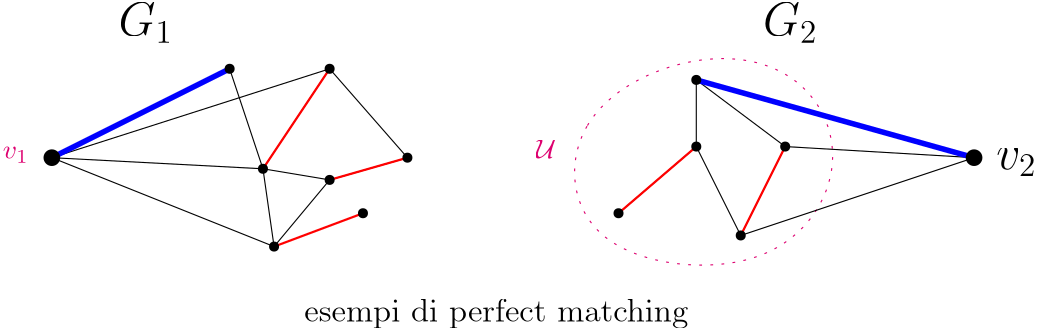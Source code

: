 <?xml version="1.0"?>
<!DOCTYPE ipe SYSTEM "ipe.dtd">
<ipe version="70218" creator="Ipe 7.2.28">
<info created="D:20250601130314" modified="D:20250601130335"/>
<ipestyle name="basic">
<symbol name="arrow/arc(spx)">
<path stroke="sym-stroke" fill="sym-stroke" pen="sym-pen">
0 0 m
-1 0.333 l
-1 -0.333 l
h
</path>
</symbol>
<symbol name="arrow/farc(spx)">
<path stroke="sym-stroke" fill="white" pen="sym-pen">
0 0 m
-1 0.333 l
-1 -0.333 l
h
</path>
</symbol>
<symbol name="arrow/ptarc(spx)">
<path stroke="sym-stroke" fill="sym-stroke" pen="sym-pen">
0 0 m
-1 0.333 l
-0.8 0 l
-1 -0.333 l
h
</path>
</symbol>
<symbol name="arrow/fptarc(spx)">
<path stroke="sym-stroke" fill="white" pen="sym-pen">
0 0 m
-1 0.333 l
-0.8 0 l
-1 -0.333 l
h
</path>
</symbol>
<symbol name="mark/circle(sx)" transformations="translations">
<path fill="sym-stroke">
0.6 0 0 0.6 0 0 e
0.4 0 0 0.4 0 0 e
</path>
</symbol>
<symbol name="mark/disk(sx)" transformations="translations">
<path fill="sym-stroke">
0.6 0 0 0.6 0 0 e
</path>
</symbol>
<symbol name="mark/fdisk(sfx)" transformations="translations">
<group>
<path fill="sym-fill">
0.5 0 0 0.5 0 0 e
</path>
<path fill="sym-stroke" fillrule="eofill">
0.6 0 0 0.6 0 0 e
0.4 0 0 0.4 0 0 e
</path>
</group>
</symbol>
<symbol name="mark/box(sx)" transformations="translations">
<path fill="sym-stroke" fillrule="eofill">
-0.6 -0.6 m
0.6 -0.6 l
0.6 0.6 l
-0.6 0.6 l
h
-0.4 -0.4 m
0.4 -0.4 l
0.4 0.4 l
-0.4 0.4 l
h
</path>
</symbol>
<symbol name="mark/square(sx)" transformations="translations">
<path fill="sym-stroke">
-0.6 -0.6 m
0.6 -0.6 l
0.6 0.6 l
-0.6 0.6 l
h
</path>
</symbol>
<symbol name="mark/fsquare(sfx)" transformations="translations">
<group>
<path fill="sym-fill">
-0.5 -0.5 m
0.5 -0.5 l
0.5 0.5 l
-0.5 0.5 l
h
</path>
<path fill="sym-stroke" fillrule="eofill">
-0.6 -0.6 m
0.6 -0.6 l
0.6 0.6 l
-0.6 0.6 l
h
-0.4 -0.4 m
0.4 -0.4 l
0.4 0.4 l
-0.4 0.4 l
h
</path>
</group>
</symbol>
<symbol name="mark/cross(sx)" transformations="translations">
<group>
<path fill="sym-stroke">
-0.43 -0.57 m
0.57 0.43 l
0.43 0.57 l
-0.57 -0.43 l
h
</path>
<path fill="sym-stroke">
-0.43 0.57 m
0.57 -0.43 l
0.43 -0.57 l
-0.57 0.43 l
h
</path>
</group>
</symbol>
<symbol name="arrow/fnormal(spx)">
<path stroke="sym-stroke" fill="white" pen="sym-pen">
0 0 m
-1 0.333 l
-1 -0.333 l
h
</path>
</symbol>
<symbol name="arrow/pointed(spx)">
<path stroke="sym-stroke" fill="sym-stroke" pen="sym-pen">
0 0 m
-1 0.333 l
-0.8 0 l
-1 -0.333 l
h
</path>
</symbol>
<symbol name="arrow/fpointed(spx)">
<path stroke="sym-stroke" fill="white" pen="sym-pen">
0 0 m
-1 0.333 l
-0.8 0 l
-1 -0.333 l
h
</path>
</symbol>
<symbol name="arrow/linear(spx)">
<path stroke="sym-stroke" pen="sym-pen">
-1 0.333 m
0 0 l
-1 -0.333 l
</path>
</symbol>
<symbol name="arrow/fdouble(spx)">
<path stroke="sym-stroke" fill="white" pen="sym-pen">
0 0 m
-1 0.333 l
-1 -0.333 l
h
-1 0 m
-2 0.333 l
-2 -0.333 l
h
</path>
</symbol>
<symbol name="arrow/double(spx)">
<path stroke="sym-stroke" fill="sym-stroke" pen="sym-pen">
0 0 m
-1 0.333 l
-1 -0.333 l
h
-1 0 m
-2 0.333 l
-2 -0.333 l
h
</path>
</symbol>
<symbol name="arrow/mid-normal(spx)">
<path stroke="sym-stroke" fill="sym-stroke" pen="sym-pen">
0.5 0 m
-0.5 0.333 l
-0.5 -0.333 l
h
</path>
</symbol>
<symbol name="arrow/mid-fnormal(spx)">
<path stroke="sym-stroke" fill="white" pen="sym-pen">
0.5 0 m
-0.5 0.333 l
-0.5 -0.333 l
h
</path>
</symbol>
<symbol name="arrow/mid-pointed(spx)">
<path stroke="sym-stroke" fill="sym-stroke" pen="sym-pen">
0.5 0 m
-0.5 0.333 l
-0.3 0 l
-0.5 -0.333 l
h
</path>
</symbol>
<symbol name="arrow/mid-fpointed(spx)">
<path stroke="sym-stroke" fill="white" pen="sym-pen">
0.5 0 m
-0.5 0.333 l
-0.3 0 l
-0.5 -0.333 l
h
</path>
</symbol>
<symbol name="arrow/mid-double(spx)">
<path stroke="sym-stroke" fill="sym-stroke" pen="sym-pen">
1 0 m
0 0.333 l
0 -0.333 l
h
0 0 m
-1 0.333 l
-1 -0.333 l
h
</path>
</symbol>
<symbol name="arrow/mid-fdouble(spx)">
<path stroke="sym-stroke" fill="white" pen="sym-pen">
1 0 m
0 0.333 l
0 -0.333 l
h
0 0 m
-1 0.333 l
-1 -0.333 l
h
</path>
</symbol>
<anglesize name="22.5 deg" value="22.5"/>
<anglesize name="30 deg" value="30"/>
<anglesize name="45 deg" value="45"/>
<anglesize name="60 deg" value="60"/>
<anglesize name="90 deg" value="90"/>
<arrowsize name="large" value="10"/>
<arrowsize name="small" value="5"/>
<arrowsize name="tiny" value="3"/>
<color name="blue" value="0 0 1"/>
<color name="brown" value="0.647 0.165 0.165"/>
<color name="darkblue" value="0 0 0.545"/>
<color name="darkcyan" value="0 0.545 0.545"/>
<color name="darkgray" value="0.663"/>
<color name="darkgreen" value="0 0.392 0"/>
<color name="darkmagenta" value="0.545 0 0.545"/>
<color name="darkorange" value="1 0.549 0"/>
<color name="darkred" value="0.545 0 0"/>
<color name="gold" value="1 0.843 0"/>
<color name="gray" value="0.745"/>
<color name="green" value="0 1 0"/>
<color name="lightblue" value="0.678 0.847 0.902"/>
<color name="lightcyan" value="0.878 1 1"/>
<color name="lightgray" value="0.827"/>
<color name="lightgreen" value="0.565 0.933 0.565"/>
<color name="lightyellow" value="1 1 0.878"/>
<color name="navy" value="0 0 0.502"/>
<color name="orange" value="1 0.647 0"/>
<color name="pink" value="1 0.753 0.796"/>
<color name="purple" value="0.627 0.125 0.941"/>
<color name="red" value="1 0 0"/>
<color name="seagreen" value="0.18 0.545 0.341"/>
<color name="turquoise" value="0.251 0.878 0.816"/>
<color name="violet" value="0.933 0.51 0.933"/>
<color name="yellow" value="1 1 0"/>
<dashstyle name="dash dot dotted" value="[4 2 1 2 1 2] 0"/>
<dashstyle name="dash dotted" value="[4 2 1 2] 0"/>
<dashstyle name="dashed" value="[4] 0"/>
<dashstyle name="dotted" value="[1 3] 0"/>
<gridsize name="10 pts (~3.5 mm)" value="10"/>
<gridsize name="14 pts (~5 mm)" value="14"/>
<gridsize name="16 pts (~6 mm)" value="16"/>
<gridsize name="20 pts (~7 mm)" value="20"/>
<gridsize name="28 pts (~10 mm)" value="28"/>
<gridsize name="32 pts (~12 mm)" value="32"/>
<gridsize name="4 pts" value="4"/>
<gridsize name="56 pts (~20 mm)" value="56"/>
<gridsize name="8 pts (~3 mm)" value="8"/>
<opacity name="10%" value="0.1"/>
<opacity name="30%" value="0.3"/>
<opacity name="50%" value="0.5"/>
<opacity name="75%" value="0.75"/>
<pen name="fat" value="1.2"/>
<pen name="heavier" value="0.8"/>
<pen name="ultrafat" value="2"/>
<symbolsize name="large" value="5"/>
<symbolsize name="small" value="2"/>
<symbolsize name="tiny" value="1.1"/>
<textsize name="Huge" value="\Huge"/>
<textsize name="LARGE" value="\LARGE"/>
<textsize name="Large" value="\Large"/>
<textsize name="footnote" value="\footnotesize"/>
<textsize name="huge" value="\huge"/>
<textsize name="large" value="\large"/>
<textsize name="script" value="\scriptsize"/>
<textsize name="small" value="\small"/>
<textsize name="tiny" value="\tiny"/>
<textstyle name="center" begin="\begin{center}" end="\end{center}"/>
<textstyle name="item" begin="\begin{itemize}\item{}" end="\end{itemize}"/>
<textstyle name="itemize" begin="\begin{itemize}" end="\end{itemize}"/>
<tiling name="falling" angle="-60" step="4" width="1"/>
<tiling name="rising" angle="30" step="4" width="1"/>
</ipestyle>
<page>
<layer name="alpha"/>
<view layers="alpha" active="alpha"/>
<path layer="alpha" matrix="1 0 0 1 -156 -52" stroke="0">
256 740 m
268 704 l
272 676 l
292 700 l
268 704 l
292 740 l
320 708 l
292 700 l
292 700 l
</path>
<text matrix="1 0 0 1 -116 -36" transformations="translations" pos="176 736" stroke="0" type="label" width="19.648" height="11.766" depth="2.58" valign="baseline" size="LARGE" style="math">G_1</text>
<text matrix="1 0 0 1 -105.666 -60.3124" transformations="translations" pos="124 716" stroke="0.867 0 0.435" type="label" width="9.298" height="4.294" depth="1.49" valign="baseline" style="math">v_1</text>
<path matrix="1 0 0 1 -312 -32" stroke="0">
448 720 m
348 688 l
</path>
<path matrix="1 0 0 1 -312 -32" stroke="0">
412 720 m
348 688 l
</path>
<path matrix="1 0 0 1 -312 -32" stroke="0">
424 684 m
348 688 l
</path>
<path matrix="1 0 0 1 -312 -32" stroke="0">
428 656 m
348 688 l
</path>
<text matrix="1 0 0 1 116 -36" transformations="translations" pos="176 736" stroke="0" type="label" width="19.648" height="11.766" depth="2.58" valign="baseline" size="LARGE" style="math">G_2</text>
<path matrix="1 0 0 1 76 -52" stroke="0.867 0 0.435" dash="dotted">
192 748
144 724
148 672
220 664
248 704
232 740 u
</path>
<text matrix="1 0 0 1 86.334 -60.3124" transformations="translations" pos="124 716" stroke="0.867 0 0.435" type="label" width="7.224" height="6.808" depth="0" valign="baseline" style="math">\mathcal U</text>
<path matrix="1 0 0 1 76 -52" stroke="0">
192 712 m
192 736 l
</path>
<path matrix="1 0 0 1 76 -52" stroke="0">
208 680 m
224 712 l
</path>
<path matrix="1 0 0 1 76 -52" stroke="0">
224 712 m
192 736 l
</path>
<path matrix="1 0 0 1 124 -32" stroke="0">
116 668 m
144 692 l
160 660 l
</path>
<text matrix="1 0 0 1 200 -84" transformations="translations" pos="176 736" stroke="0" type="label" width="14.5" height="7.415" depth="2.58" valign="baseline" size="LARGE" style="math">v_2</text>
<path matrix="1 0 0 1 -80 -32" stroke="black">
364 660 m
448 688 l
348 716 l
</path>
<path matrix="1 0 0 1 -80 -32" stroke="black">
380 692 m
448 688 l
</path>
<path stroke="0 0 1" pen="ultrafat">
36 656 m
100 688 l
</path>
<path stroke="1 0 0" pen="heavier">
112 652 m
136 688 l
</path>
<path stroke="1 0 0" pen="heavier">
164 656 m
136 648 l
</path>
<path stroke="1 0 0" pen="heavier">
116 624 m
148 636 l
</path>
<path stroke="1 0 0" pen="heavier">
300 660 m
284 628 l
</path>
<path stroke="1 0 0" pen="heavier">
268 660 m
240 636 l
</path>
<path stroke="0 0 1" pen="ultrafat">
268 684 m
368 656 l
</path>
<use matrix="1 0 0 1 -156 -52" name="mark/disk(sx)" pos="272 676" size="normal" stroke="black"/>
<use matrix="1 0 0 1 -156 -52" name="mark/disk(sx)" pos="292 700" size="normal" stroke="black"/>
<use matrix="1 0 0 1 -156 -52" name="mark/disk(sx)" pos="268 704" size="normal" stroke="black"/>
<use matrix="1 0 0 1 -156 -52" name="mark/disk(sx)" pos="256 740" size="normal" stroke="black"/>
<use matrix="1 0 0 1 -156 -52" name="mark/disk(sx)" pos="292 740" size="normal" stroke="black"/>
<use matrix="1 0 0 1 -156 -52" name="mark/disk(sx)" pos="320 708" size="normal" stroke="black"/>
<use matrix="1 0 0 1 -312 -32" name="mark/disk(sx)" pos="348 688" size="large"/>
<use matrix="1 0 0 1 76 -52" name="mark/disk(sx)" pos="192 736" size="normal" stroke="black"/>
<use matrix="1 0 0 1 76 -52" name="mark/disk(sx)" pos="164 688" size="normal" stroke="black"/>
<use matrix="1 0 0 1 76 -52" name="mark/disk(sx)" pos="208 680" size="normal" stroke="black"/>
<use matrix="1 0 0 1 76 -52" name="mark/disk(sx)" pos="192 712" size="normal" stroke="black"/>
<use matrix="1 0 0 1 76 -52" name="mark/disk(sx)" pos="224 712" size="normal" stroke="black"/>
<use matrix="1 0 0 1 -80 -32" name="mark/disk(sx)" pos="448 688" size="large" stroke="black"/>
<use matrix="1 0 0 1 -124 -40" name="mark/disk(sx)" pos="272 676" size="normal" stroke="black"/>
<text matrix="1 0 0 1 20 -136" transformations="translations" pos="176 736" stroke="0" type="label" width="138.261" height="8.307" depth="2.32" halign="center" valign="center" size="large">esempi di perfect matching</text>
</page>
</ipe>
